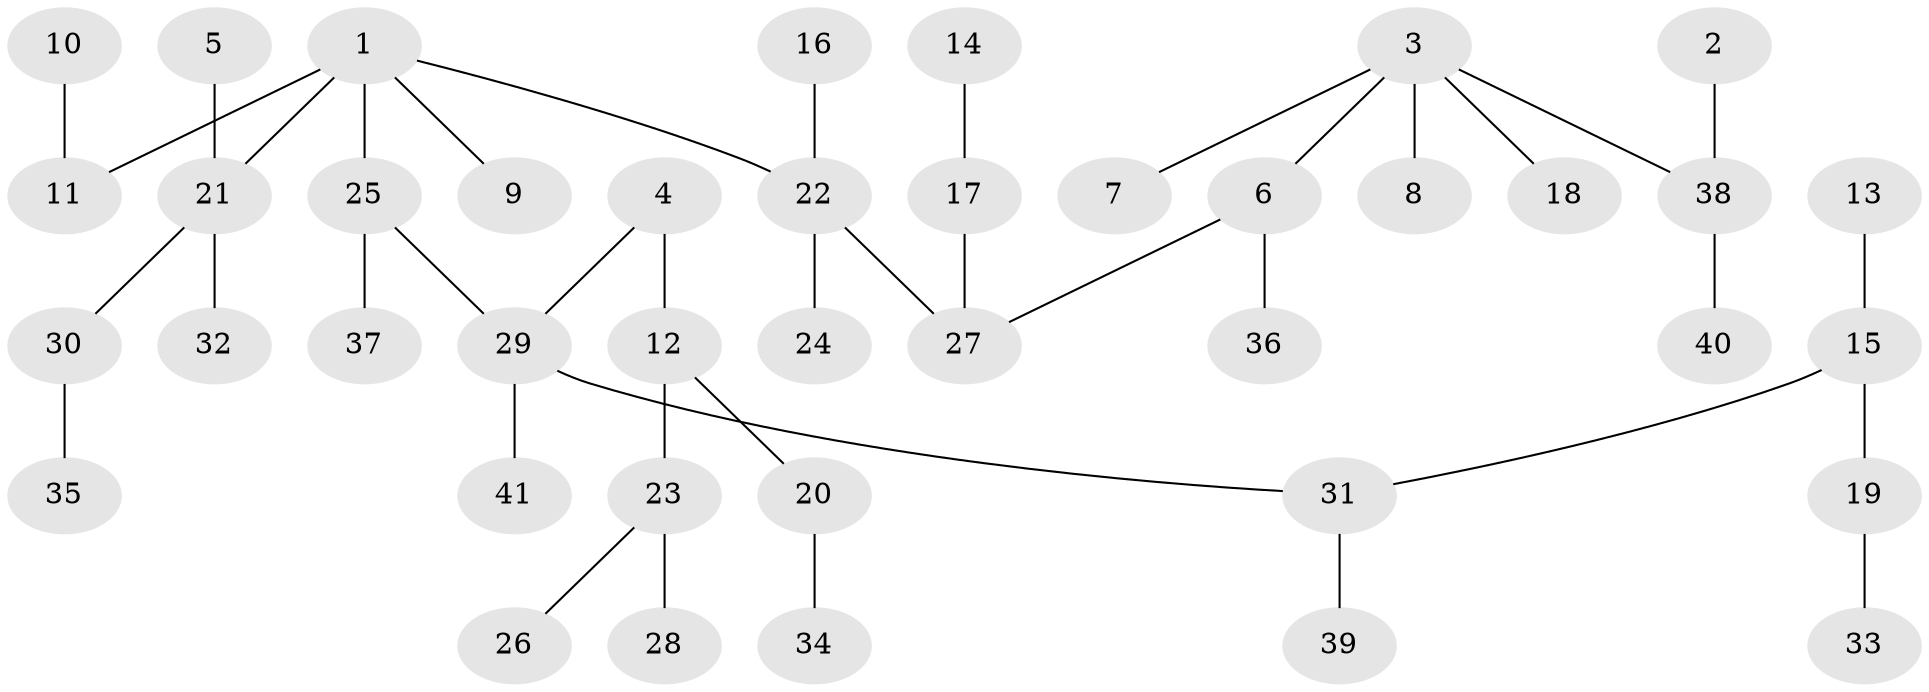 // original degree distribution, {3: 0.1728395061728395, 4: 0.09876543209876543, 2: 0.2716049382716049, 6: 0.012345679012345678, 1: 0.4444444444444444}
// Generated by graph-tools (version 1.1) at 2025/26/03/09/25 03:26:30]
// undirected, 41 vertices, 40 edges
graph export_dot {
graph [start="1"]
  node [color=gray90,style=filled];
  1;
  2;
  3;
  4;
  5;
  6;
  7;
  8;
  9;
  10;
  11;
  12;
  13;
  14;
  15;
  16;
  17;
  18;
  19;
  20;
  21;
  22;
  23;
  24;
  25;
  26;
  27;
  28;
  29;
  30;
  31;
  32;
  33;
  34;
  35;
  36;
  37;
  38;
  39;
  40;
  41;
  1 -- 9 [weight=1.0];
  1 -- 11 [weight=1.0];
  1 -- 21 [weight=1.0];
  1 -- 22 [weight=1.0];
  1 -- 25 [weight=1.0];
  2 -- 38 [weight=1.0];
  3 -- 6 [weight=1.0];
  3 -- 7 [weight=1.0];
  3 -- 8 [weight=1.0];
  3 -- 18 [weight=1.0];
  3 -- 38 [weight=1.0];
  4 -- 12 [weight=1.0];
  4 -- 29 [weight=1.0];
  5 -- 21 [weight=1.0];
  6 -- 27 [weight=1.0];
  6 -- 36 [weight=1.0];
  10 -- 11 [weight=1.0];
  12 -- 20 [weight=1.0];
  12 -- 23 [weight=1.0];
  13 -- 15 [weight=1.0];
  14 -- 17 [weight=1.0];
  15 -- 19 [weight=1.0];
  15 -- 31 [weight=1.0];
  16 -- 22 [weight=1.0];
  17 -- 27 [weight=1.0];
  19 -- 33 [weight=1.0];
  20 -- 34 [weight=1.0];
  21 -- 30 [weight=1.0];
  21 -- 32 [weight=1.0];
  22 -- 24 [weight=1.0];
  22 -- 27 [weight=1.0];
  23 -- 26 [weight=1.0];
  23 -- 28 [weight=1.0];
  25 -- 29 [weight=1.0];
  25 -- 37 [weight=1.0];
  29 -- 31 [weight=1.0];
  29 -- 41 [weight=1.0];
  30 -- 35 [weight=1.0];
  31 -- 39 [weight=1.0];
  38 -- 40 [weight=1.0];
}
